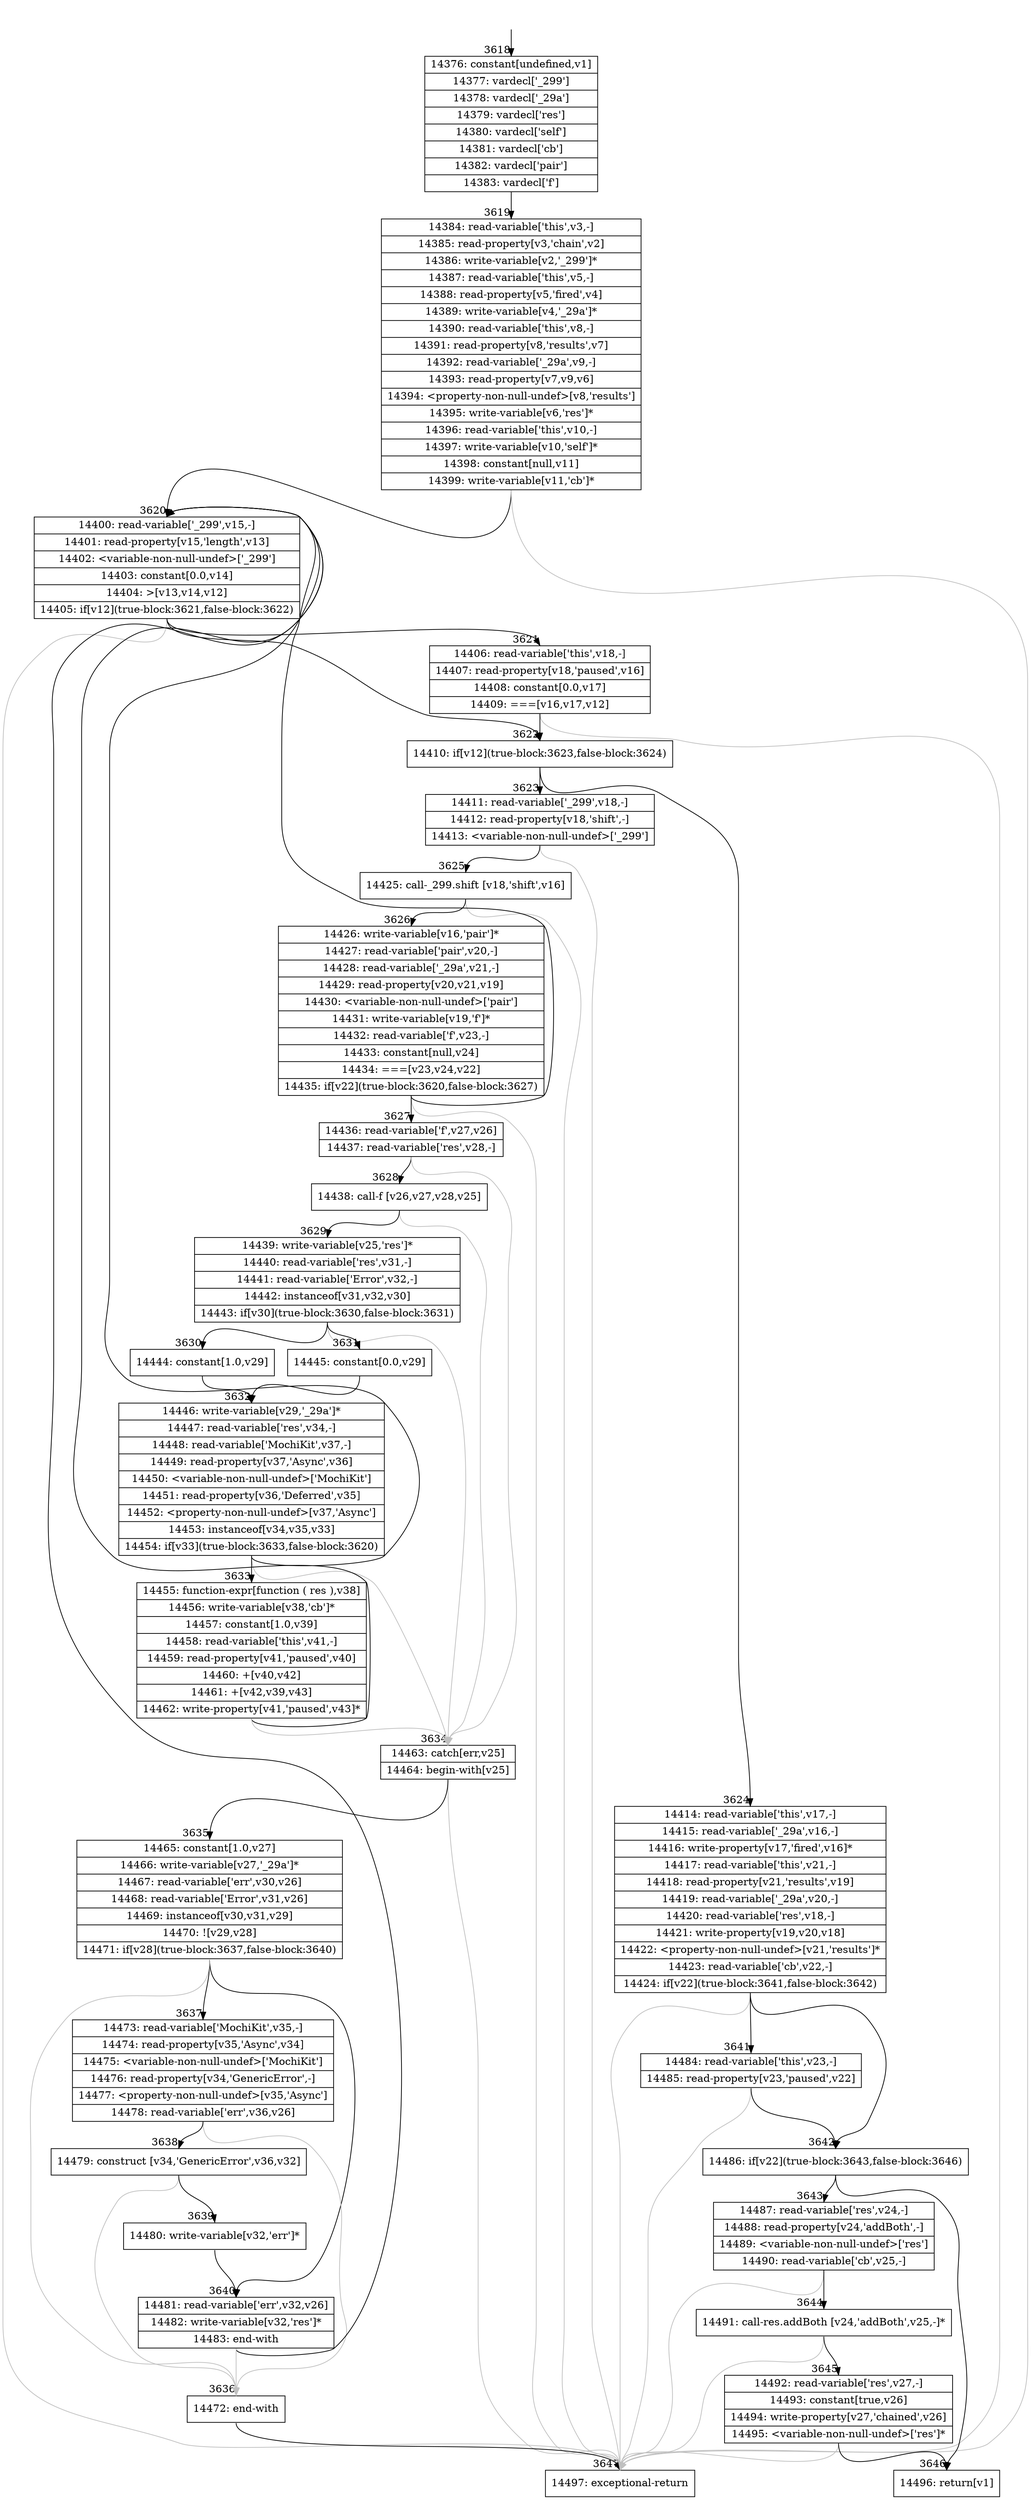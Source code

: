 digraph {
rankdir="TD"
BB_entry272[shape=none,label=""];
BB_entry272 -> BB3618 [tailport=s, headport=n, headlabel="    3618"]
BB3618 [shape=record label="{14376: constant[undefined,v1]|14377: vardecl['_299']|14378: vardecl['_29a']|14379: vardecl['res']|14380: vardecl['self']|14381: vardecl['cb']|14382: vardecl['pair']|14383: vardecl['f']}" ] 
BB3618 -> BB3619 [tailport=s, headport=n, headlabel="      3619"]
BB3619 [shape=record label="{14384: read-variable['this',v3,-]|14385: read-property[v3,'chain',v2]|14386: write-variable[v2,'_299']*|14387: read-variable['this',v5,-]|14388: read-property[v5,'fired',v4]|14389: write-variable[v4,'_29a']*|14390: read-variable['this',v8,-]|14391: read-property[v8,'results',v7]|14392: read-variable['_29a',v9,-]|14393: read-property[v7,v9,v6]|14394: \<property-non-null-undef\>[v8,'results']|14395: write-variable[v6,'res']*|14396: read-variable['this',v10,-]|14397: write-variable[v10,'self']*|14398: constant[null,v11]|14399: write-variable[v11,'cb']*}" ] 
BB3619 -> BB3620 [tailport=s, headport=n, headlabel="      3620"]
BB3619 -> BB3647 [tailport=s, headport=n, color=gray, headlabel="      3647"]
BB3620 [shape=record label="{14400: read-variable['_299',v15,-]|14401: read-property[v15,'length',v13]|14402: \<variable-non-null-undef\>['_299']|14403: constant[0.0,v14]|14404: \>[v13,v14,v12]|14405: if[v12](true-block:3621,false-block:3622)}" ] 
BB3620 -> BB3622 [tailport=s, headport=n, headlabel="      3622"]
BB3620 -> BB3621 [tailport=s, headport=n, headlabel="      3621"]
BB3620 -> BB3647 [tailport=s, headport=n, color=gray]
BB3621 [shape=record label="{14406: read-variable['this',v18,-]|14407: read-property[v18,'paused',v16]|14408: constant[0.0,v17]|14409: ===[v16,v17,v12]}" ] 
BB3621 -> BB3622 [tailport=s, headport=n]
BB3621 -> BB3647 [tailport=s, headport=n, color=gray]
BB3622 [shape=record label="{14410: if[v12](true-block:3623,false-block:3624)}" ] 
BB3622 -> BB3623 [tailport=s, headport=n, headlabel="      3623"]
BB3622 -> BB3624 [tailport=s, headport=n, headlabel="      3624"]
BB3623 [shape=record label="{14411: read-variable['_299',v18,-]|14412: read-property[v18,'shift',-]|14413: \<variable-non-null-undef\>['_299']}" ] 
BB3623 -> BB3625 [tailport=s, headport=n, headlabel="      3625"]
BB3623 -> BB3647 [tailport=s, headport=n, color=gray]
BB3624 [shape=record label="{14414: read-variable['this',v17,-]|14415: read-variable['_29a',v16,-]|14416: write-property[v17,'fired',v16]*|14417: read-variable['this',v21,-]|14418: read-property[v21,'results',v19]|14419: read-variable['_29a',v20,-]|14420: read-variable['res',v18,-]|14421: write-property[v19,v20,v18]|14422: \<property-non-null-undef\>[v21,'results']*|14423: read-variable['cb',v22,-]|14424: if[v22](true-block:3641,false-block:3642)}" ] 
BB3624 -> BB3642 [tailport=s, headport=n, headlabel="      3642"]
BB3624 -> BB3641 [tailport=s, headport=n, headlabel="      3641"]
BB3624 -> BB3647 [tailport=s, headport=n, color=gray]
BB3625 [shape=record label="{14425: call-_299.shift [v18,'shift',v16]}" ] 
BB3625 -> BB3626 [tailport=s, headport=n, headlabel="      3626"]
BB3625 -> BB3647 [tailport=s, headport=n, color=gray]
BB3626 [shape=record label="{14426: write-variable[v16,'pair']*|14427: read-variable['pair',v20,-]|14428: read-variable['_29a',v21,-]|14429: read-property[v20,v21,v19]|14430: \<variable-non-null-undef\>['pair']|14431: write-variable[v19,'f']*|14432: read-variable['f',v23,-]|14433: constant[null,v24]|14434: ===[v23,v24,v22]|14435: if[v22](true-block:3620,false-block:3627)}" ] 
BB3626 -> BB3620 [tailport=s, headport=n]
BB3626 -> BB3627 [tailport=s, headport=n, headlabel="      3627"]
BB3626 -> BB3647 [tailport=s, headport=n, color=gray]
BB3627 [shape=record label="{14436: read-variable['f',v27,v26]|14437: read-variable['res',v28,-]}" ] 
BB3627 -> BB3628 [tailport=s, headport=n, headlabel="      3628"]
BB3627 -> BB3634 [tailport=s, headport=n, color=gray, headlabel="      3634"]
BB3628 [shape=record label="{14438: call-f [v26,v27,v28,v25]}" ] 
BB3628 -> BB3629 [tailport=s, headport=n, headlabel="      3629"]
BB3628 -> BB3634 [tailport=s, headport=n, color=gray]
BB3629 [shape=record label="{14439: write-variable[v25,'res']*|14440: read-variable['res',v31,-]|14441: read-variable['Error',v32,-]|14442: instanceof[v31,v32,v30]|14443: if[v30](true-block:3630,false-block:3631)}" ] 
BB3629 -> BB3630 [tailport=s, headport=n, headlabel="      3630"]
BB3629 -> BB3631 [tailport=s, headport=n, headlabel="      3631"]
BB3629 -> BB3634 [tailport=s, headport=n, color=gray]
BB3630 [shape=record label="{14444: constant[1.0,v29]}" ] 
BB3630 -> BB3632 [tailport=s, headport=n, headlabel="      3632"]
BB3631 [shape=record label="{14445: constant[0.0,v29]}" ] 
BB3631 -> BB3632 [tailport=s, headport=n]
BB3632 [shape=record label="{14446: write-variable[v29,'_29a']*|14447: read-variable['res',v34,-]|14448: read-variable['MochiKit',v37,-]|14449: read-property[v37,'Async',v36]|14450: \<variable-non-null-undef\>['MochiKit']|14451: read-property[v36,'Deferred',v35]|14452: \<property-non-null-undef\>[v37,'Async']|14453: instanceof[v34,v35,v33]|14454: if[v33](true-block:3633,false-block:3620)}" ] 
BB3632 -> BB3633 [tailport=s, headport=n, headlabel="      3633"]
BB3632 -> BB3620 [tailport=s, headport=n]
BB3632 -> BB3634 [tailport=s, headport=n, color=gray]
BB3633 [shape=record label="{14455: function-expr[function ( res ),v38]|14456: write-variable[v38,'cb']*|14457: constant[1.0,v39]|14458: read-variable['this',v41,-]|14459: read-property[v41,'paused',v40]|14460: +[v40,v42]|14461: +[v42,v39,v43]|14462: write-property[v41,'paused',v43]*}" ] 
BB3633 -> BB3620 [tailport=s, headport=n]
BB3633 -> BB3634 [tailport=s, headport=n, color=gray]
BB3634 [shape=record label="{14463: catch[err,v25]|14464: begin-with[v25]}" ] 
BB3634 -> BB3635 [tailport=s, headport=n, headlabel="      3635"]
BB3634 -> BB3647 [tailport=s, headport=n, color=gray]
BB3635 [shape=record label="{14465: constant[1.0,v27]|14466: write-variable[v27,'_29a']*|14467: read-variable['err',v30,v26]|14468: read-variable['Error',v31,v26]|14469: instanceof[v30,v31,v29]|14470: ![v29,v28]|14471: if[v28](true-block:3637,false-block:3640)}" ] 
BB3635 -> BB3637 [tailport=s, headport=n, headlabel="      3637"]
BB3635 -> BB3640 [tailport=s, headport=n, headlabel="      3640"]
BB3635 -> BB3636 [tailport=s, headport=n, color=gray, headlabel="      3636"]
BB3636 [shape=record label="{14472: end-with}" ] 
BB3636 -> BB3647 [tailport=s, headport=n]
BB3637 [shape=record label="{14473: read-variable['MochiKit',v35,-]|14474: read-property[v35,'Async',v34]|14475: \<variable-non-null-undef\>['MochiKit']|14476: read-property[v34,'GenericError',-]|14477: \<property-non-null-undef\>[v35,'Async']|14478: read-variable['err',v36,v26]}" ] 
BB3637 -> BB3638 [tailport=s, headport=n, headlabel="      3638"]
BB3637 -> BB3636 [tailport=s, headport=n, color=gray]
BB3638 [shape=record label="{14479: construct [v34,'GenericError',v36,v32]}" ] 
BB3638 -> BB3639 [tailport=s, headport=n, headlabel="      3639"]
BB3638 -> BB3636 [tailport=s, headport=n, color=gray]
BB3639 [shape=record label="{14480: write-variable[v32,'err']*}" ] 
BB3639 -> BB3640 [tailport=s, headport=n]
BB3640 [shape=record label="{14481: read-variable['err',v32,v26]|14482: write-variable[v32,'res']*|14483: end-with}" ] 
BB3640 -> BB3620 [tailport=s, headport=n]
BB3640 -> BB3636 [tailport=s, headport=n, color=gray]
BB3641 [shape=record label="{14484: read-variable['this',v23,-]|14485: read-property[v23,'paused',v22]}" ] 
BB3641 -> BB3642 [tailport=s, headport=n]
BB3641 -> BB3647 [tailport=s, headport=n, color=gray]
BB3642 [shape=record label="{14486: if[v22](true-block:3643,false-block:3646)}" ] 
BB3642 -> BB3643 [tailport=s, headport=n, headlabel="      3643"]
BB3642 -> BB3646 [tailport=s, headport=n, headlabel="      3646"]
BB3643 [shape=record label="{14487: read-variable['res',v24,-]|14488: read-property[v24,'addBoth',-]|14489: \<variable-non-null-undef\>['res']|14490: read-variable['cb',v25,-]}" ] 
BB3643 -> BB3644 [tailport=s, headport=n, headlabel="      3644"]
BB3643 -> BB3647 [tailport=s, headport=n, color=gray]
BB3644 [shape=record label="{14491: call-res.addBoth [v24,'addBoth',v25,-]*}" ] 
BB3644 -> BB3645 [tailport=s, headport=n, headlabel="      3645"]
BB3644 -> BB3647 [tailport=s, headport=n, color=gray]
BB3645 [shape=record label="{14492: read-variable['res',v27,-]|14493: constant[true,v26]|14494: write-property[v27,'chained',v26]|14495: \<variable-non-null-undef\>['res']*}" ] 
BB3645 -> BB3646 [tailport=s, headport=n]
BB3645 -> BB3647 [tailport=s, headport=n, color=gray]
BB3646 [shape=record label="{14496: return[v1]}" ] 
BB3647 [shape=record label="{14497: exceptional-return}" ] 
//#$~ 2421
}
